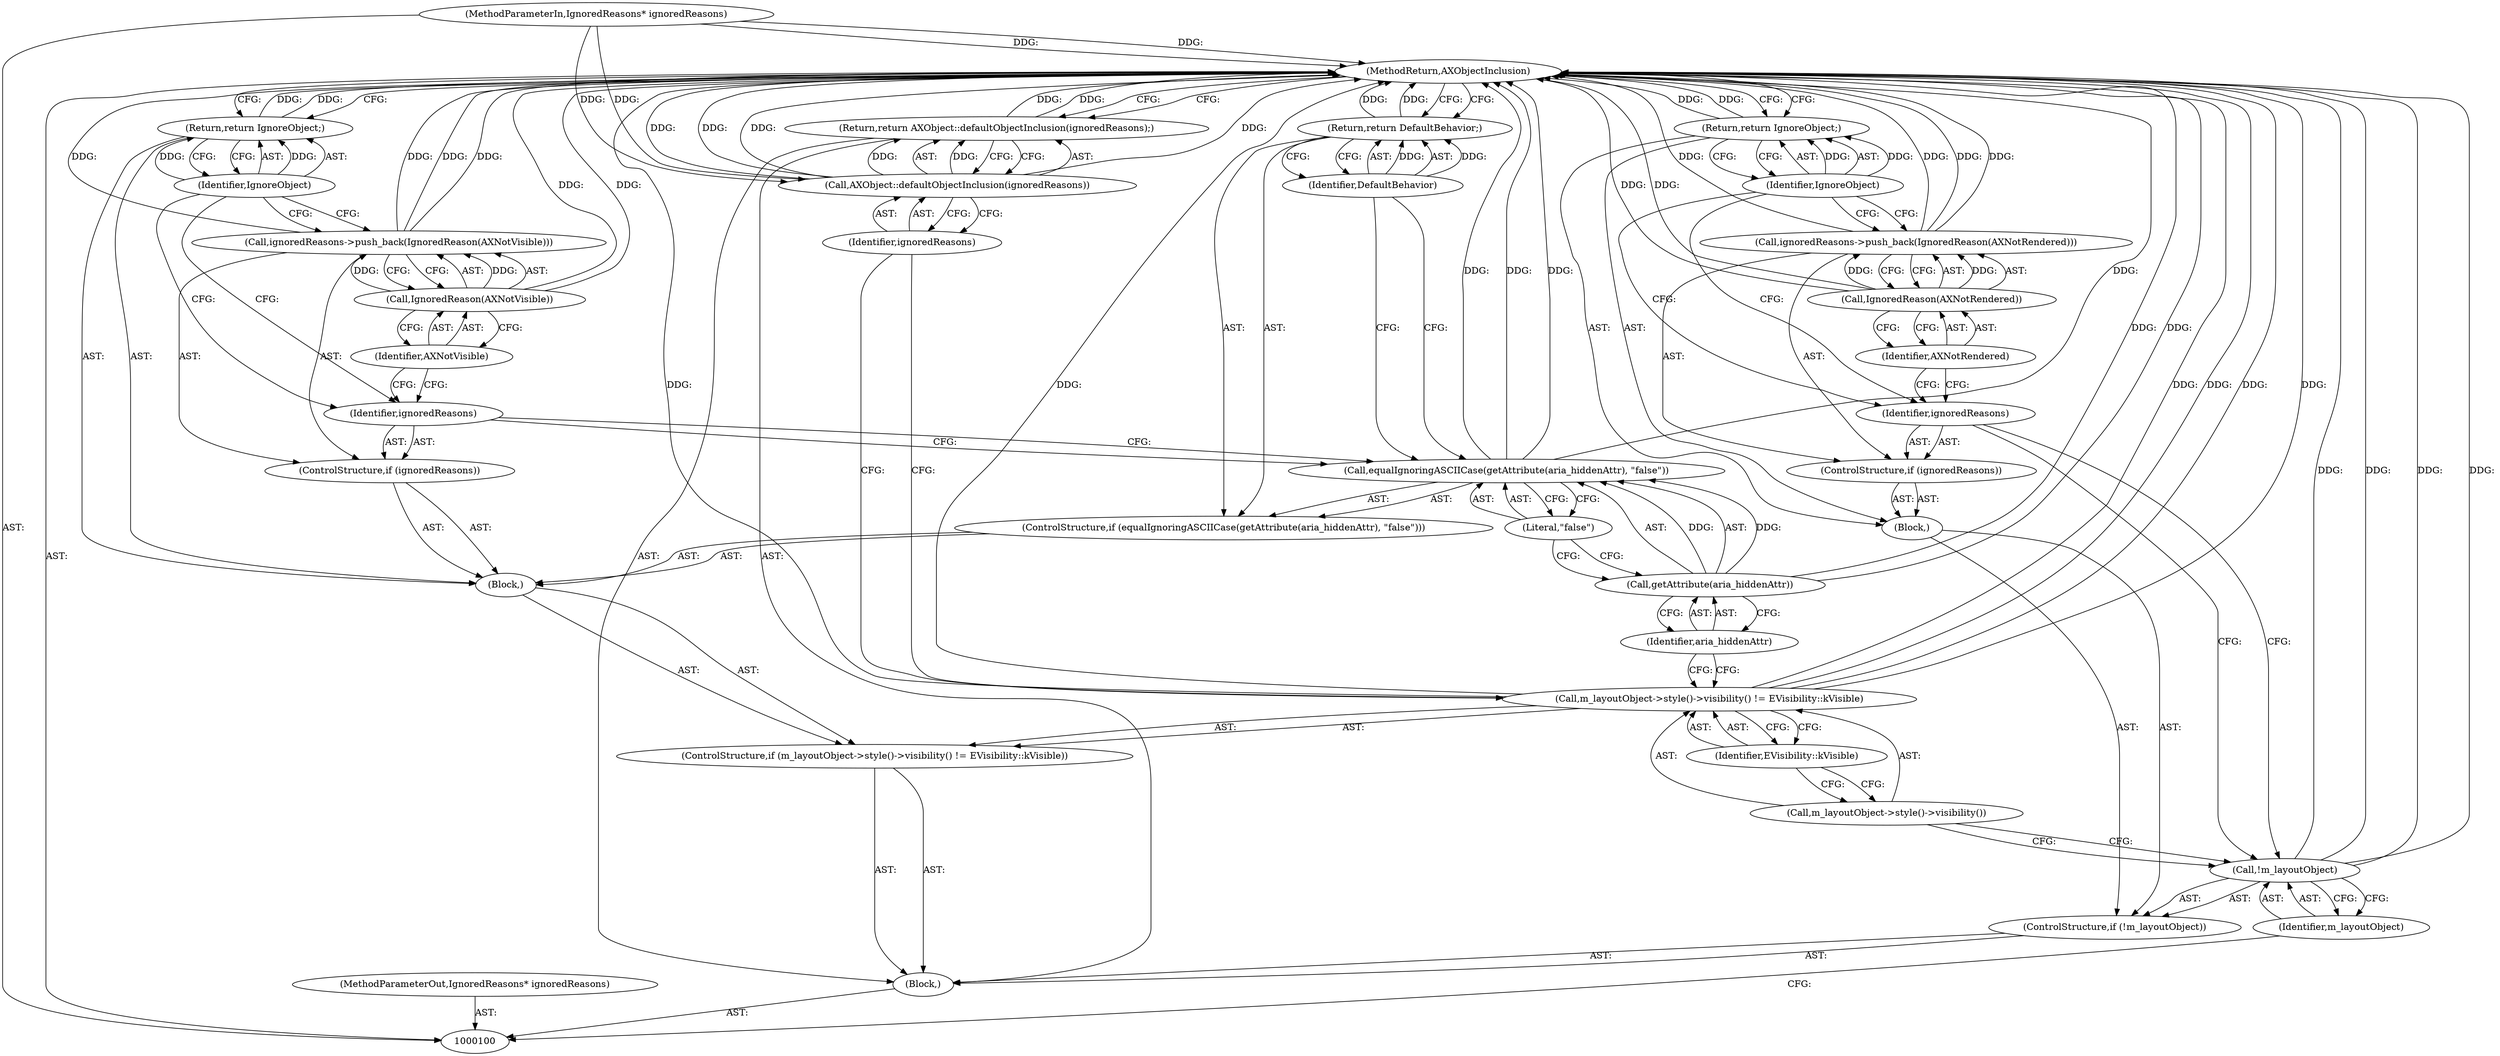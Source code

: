 digraph "0_Chrome_d27468a832d5316884bd02f459cbf493697fd7e1_1" {
"1000136" [label="(MethodReturn,AXObjectInclusion)"];
"1000114" [label="(ControlStructure,if (m_layoutObject->style()->visibility() != EVisibility::kVisible))"];
"1000117" [label="(Identifier,EVisibility::kVisible)"];
"1000115" [label="(Call,m_layoutObject->style()->visibility() != EVisibility::kVisible)"];
"1000116" [label="(Call,m_layoutObject->style()->visibility())"];
"1000118" [label="(Block,)"];
"1000121" [label="(Call,getAttribute(aria_hiddenAttr))"];
"1000119" [label="(ControlStructure,if (equalIgnoringASCIICase(getAttribute(aria_hiddenAttr), \"false\")))"];
"1000122" [label="(Identifier,aria_hiddenAttr)"];
"1000123" [label="(Literal,\"false\")"];
"1000120" [label="(Call,equalIgnoringASCIICase(getAttribute(aria_hiddenAttr), \"false\"))"];
"1000125" [label="(Identifier,DefaultBehavior)"];
"1000124" [label="(Return,return DefaultBehavior;)"];
"1000126" [label="(ControlStructure,if (ignoredReasons))"];
"1000127" [label="(Identifier,ignoredReasons)"];
"1000129" [label="(Call,IgnoredReason(AXNotVisible))"];
"1000130" [label="(Identifier,AXNotVisible)"];
"1000128" [label="(Call,ignoredReasons->push_back(IgnoredReason(AXNotVisible)))"];
"1000132" [label="(Identifier,IgnoreObject)"];
"1000131" [label="(Return,return IgnoreObject;)"];
"1000133" [label="(Return,return AXObject::defaultObjectInclusion(ignoredReasons);)"];
"1000135" [label="(Identifier,ignoredReasons)"];
"1000134" [label="(Call,AXObject::defaultObjectInclusion(ignoredReasons))"];
"1000101" [label="(MethodParameterIn,IgnoredReasons* ignoredReasons)"];
"1000176" [label="(MethodParameterOut,IgnoredReasons* ignoredReasons)"];
"1000102" [label="(Block,)"];
"1000103" [label="(ControlStructure,if (!m_layoutObject))"];
"1000106" [label="(Block,)"];
"1000104" [label="(Call,!m_layoutObject)"];
"1000105" [label="(Identifier,m_layoutObject)"];
"1000107" [label="(ControlStructure,if (ignoredReasons))"];
"1000108" [label="(Identifier,ignoredReasons)"];
"1000110" [label="(Call,IgnoredReason(AXNotRendered))"];
"1000111" [label="(Identifier,AXNotRendered)"];
"1000109" [label="(Call,ignoredReasons->push_back(IgnoredReason(AXNotRendered)))"];
"1000113" [label="(Identifier,IgnoreObject)"];
"1000112" [label="(Return,return IgnoreObject;)"];
"1000136" -> "1000100"  [label="AST: "];
"1000136" -> "1000112"  [label="CFG: "];
"1000136" -> "1000124"  [label="CFG: "];
"1000136" -> "1000131"  [label="CFG: "];
"1000136" -> "1000133"  [label="CFG: "];
"1000115" -> "1000136"  [label="DDG: "];
"1000115" -> "1000136"  [label="DDG: "];
"1000115" -> "1000136"  [label="DDG: "];
"1000129" -> "1000136"  [label="DDG: "];
"1000104" -> "1000136"  [label="DDG: "];
"1000104" -> "1000136"  [label="DDG: "];
"1000121" -> "1000136"  [label="DDG: "];
"1000128" -> "1000136"  [label="DDG: "];
"1000128" -> "1000136"  [label="DDG: "];
"1000109" -> "1000136"  [label="DDG: "];
"1000109" -> "1000136"  [label="DDG: "];
"1000134" -> "1000136"  [label="DDG: "];
"1000134" -> "1000136"  [label="DDG: "];
"1000120" -> "1000136"  [label="DDG: "];
"1000120" -> "1000136"  [label="DDG: "];
"1000101" -> "1000136"  [label="DDG: "];
"1000110" -> "1000136"  [label="DDG: "];
"1000112" -> "1000136"  [label="DDG: "];
"1000124" -> "1000136"  [label="DDG: "];
"1000133" -> "1000136"  [label="DDG: "];
"1000131" -> "1000136"  [label="DDG: "];
"1000114" -> "1000102"  [label="AST: "];
"1000115" -> "1000114"  [label="AST: "];
"1000118" -> "1000114"  [label="AST: "];
"1000117" -> "1000115"  [label="AST: "];
"1000117" -> "1000116"  [label="CFG: "];
"1000115" -> "1000117"  [label="CFG: "];
"1000115" -> "1000114"  [label="AST: "];
"1000115" -> "1000117"  [label="CFG: "];
"1000116" -> "1000115"  [label="AST: "];
"1000117" -> "1000115"  [label="AST: "];
"1000122" -> "1000115"  [label="CFG: "];
"1000135" -> "1000115"  [label="CFG: "];
"1000115" -> "1000136"  [label="DDG: "];
"1000115" -> "1000136"  [label="DDG: "];
"1000115" -> "1000136"  [label="DDG: "];
"1000116" -> "1000115"  [label="AST: "];
"1000116" -> "1000104"  [label="CFG: "];
"1000117" -> "1000116"  [label="CFG: "];
"1000118" -> "1000114"  [label="AST: "];
"1000119" -> "1000118"  [label="AST: "];
"1000126" -> "1000118"  [label="AST: "];
"1000131" -> "1000118"  [label="AST: "];
"1000121" -> "1000120"  [label="AST: "];
"1000121" -> "1000122"  [label="CFG: "];
"1000122" -> "1000121"  [label="AST: "];
"1000123" -> "1000121"  [label="CFG: "];
"1000121" -> "1000136"  [label="DDG: "];
"1000121" -> "1000120"  [label="DDG: "];
"1000119" -> "1000118"  [label="AST: "];
"1000120" -> "1000119"  [label="AST: "];
"1000124" -> "1000119"  [label="AST: "];
"1000122" -> "1000121"  [label="AST: "];
"1000122" -> "1000115"  [label="CFG: "];
"1000121" -> "1000122"  [label="CFG: "];
"1000123" -> "1000120"  [label="AST: "];
"1000123" -> "1000121"  [label="CFG: "];
"1000120" -> "1000123"  [label="CFG: "];
"1000120" -> "1000119"  [label="AST: "];
"1000120" -> "1000123"  [label="CFG: "];
"1000121" -> "1000120"  [label="AST: "];
"1000123" -> "1000120"  [label="AST: "];
"1000125" -> "1000120"  [label="CFG: "];
"1000127" -> "1000120"  [label="CFG: "];
"1000120" -> "1000136"  [label="DDG: "];
"1000120" -> "1000136"  [label="DDG: "];
"1000121" -> "1000120"  [label="DDG: "];
"1000125" -> "1000124"  [label="AST: "];
"1000125" -> "1000120"  [label="CFG: "];
"1000124" -> "1000125"  [label="CFG: "];
"1000125" -> "1000124"  [label="DDG: "];
"1000124" -> "1000119"  [label="AST: "];
"1000124" -> "1000125"  [label="CFG: "];
"1000125" -> "1000124"  [label="AST: "];
"1000136" -> "1000124"  [label="CFG: "];
"1000124" -> "1000136"  [label="DDG: "];
"1000125" -> "1000124"  [label="DDG: "];
"1000126" -> "1000118"  [label="AST: "];
"1000127" -> "1000126"  [label="AST: "];
"1000128" -> "1000126"  [label="AST: "];
"1000127" -> "1000126"  [label="AST: "];
"1000127" -> "1000120"  [label="CFG: "];
"1000130" -> "1000127"  [label="CFG: "];
"1000132" -> "1000127"  [label="CFG: "];
"1000129" -> "1000128"  [label="AST: "];
"1000129" -> "1000130"  [label="CFG: "];
"1000130" -> "1000129"  [label="AST: "];
"1000128" -> "1000129"  [label="CFG: "];
"1000129" -> "1000136"  [label="DDG: "];
"1000129" -> "1000128"  [label="DDG: "];
"1000130" -> "1000129"  [label="AST: "];
"1000130" -> "1000127"  [label="CFG: "];
"1000129" -> "1000130"  [label="CFG: "];
"1000128" -> "1000126"  [label="AST: "];
"1000128" -> "1000129"  [label="CFG: "];
"1000129" -> "1000128"  [label="AST: "];
"1000132" -> "1000128"  [label="CFG: "];
"1000128" -> "1000136"  [label="DDG: "];
"1000128" -> "1000136"  [label="DDG: "];
"1000129" -> "1000128"  [label="DDG: "];
"1000132" -> "1000131"  [label="AST: "];
"1000132" -> "1000128"  [label="CFG: "];
"1000132" -> "1000127"  [label="CFG: "];
"1000131" -> "1000132"  [label="CFG: "];
"1000132" -> "1000131"  [label="DDG: "];
"1000131" -> "1000118"  [label="AST: "];
"1000131" -> "1000132"  [label="CFG: "];
"1000132" -> "1000131"  [label="AST: "];
"1000136" -> "1000131"  [label="CFG: "];
"1000131" -> "1000136"  [label="DDG: "];
"1000132" -> "1000131"  [label="DDG: "];
"1000133" -> "1000102"  [label="AST: "];
"1000133" -> "1000134"  [label="CFG: "];
"1000134" -> "1000133"  [label="AST: "];
"1000136" -> "1000133"  [label="CFG: "];
"1000133" -> "1000136"  [label="DDG: "];
"1000134" -> "1000133"  [label="DDG: "];
"1000135" -> "1000134"  [label="AST: "];
"1000135" -> "1000115"  [label="CFG: "];
"1000134" -> "1000135"  [label="CFG: "];
"1000134" -> "1000133"  [label="AST: "];
"1000134" -> "1000135"  [label="CFG: "];
"1000135" -> "1000134"  [label="AST: "];
"1000133" -> "1000134"  [label="CFG: "];
"1000134" -> "1000136"  [label="DDG: "];
"1000134" -> "1000136"  [label="DDG: "];
"1000134" -> "1000133"  [label="DDG: "];
"1000101" -> "1000134"  [label="DDG: "];
"1000101" -> "1000100"  [label="AST: "];
"1000101" -> "1000136"  [label="DDG: "];
"1000101" -> "1000134"  [label="DDG: "];
"1000176" -> "1000100"  [label="AST: "];
"1000102" -> "1000100"  [label="AST: "];
"1000103" -> "1000102"  [label="AST: "];
"1000114" -> "1000102"  [label="AST: "];
"1000133" -> "1000102"  [label="AST: "];
"1000103" -> "1000102"  [label="AST: "];
"1000104" -> "1000103"  [label="AST: "];
"1000106" -> "1000103"  [label="AST: "];
"1000106" -> "1000103"  [label="AST: "];
"1000107" -> "1000106"  [label="AST: "];
"1000112" -> "1000106"  [label="AST: "];
"1000104" -> "1000103"  [label="AST: "];
"1000104" -> "1000105"  [label="CFG: "];
"1000105" -> "1000104"  [label="AST: "];
"1000108" -> "1000104"  [label="CFG: "];
"1000116" -> "1000104"  [label="CFG: "];
"1000104" -> "1000136"  [label="DDG: "];
"1000104" -> "1000136"  [label="DDG: "];
"1000105" -> "1000104"  [label="AST: "];
"1000105" -> "1000100"  [label="CFG: "];
"1000104" -> "1000105"  [label="CFG: "];
"1000107" -> "1000106"  [label="AST: "];
"1000108" -> "1000107"  [label="AST: "];
"1000109" -> "1000107"  [label="AST: "];
"1000108" -> "1000107"  [label="AST: "];
"1000108" -> "1000104"  [label="CFG: "];
"1000111" -> "1000108"  [label="CFG: "];
"1000113" -> "1000108"  [label="CFG: "];
"1000110" -> "1000109"  [label="AST: "];
"1000110" -> "1000111"  [label="CFG: "];
"1000111" -> "1000110"  [label="AST: "];
"1000109" -> "1000110"  [label="CFG: "];
"1000110" -> "1000136"  [label="DDG: "];
"1000110" -> "1000109"  [label="DDG: "];
"1000111" -> "1000110"  [label="AST: "];
"1000111" -> "1000108"  [label="CFG: "];
"1000110" -> "1000111"  [label="CFG: "];
"1000109" -> "1000107"  [label="AST: "];
"1000109" -> "1000110"  [label="CFG: "];
"1000110" -> "1000109"  [label="AST: "];
"1000113" -> "1000109"  [label="CFG: "];
"1000109" -> "1000136"  [label="DDG: "];
"1000109" -> "1000136"  [label="DDG: "];
"1000110" -> "1000109"  [label="DDG: "];
"1000113" -> "1000112"  [label="AST: "];
"1000113" -> "1000109"  [label="CFG: "];
"1000113" -> "1000108"  [label="CFG: "];
"1000112" -> "1000113"  [label="CFG: "];
"1000113" -> "1000112"  [label="DDG: "];
"1000112" -> "1000106"  [label="AST: "];
"1000112" -> "1000113"  [label="CFG: "];
"1000113" -> "1000112"  [label="AST: "];
"1000136" -> "1000112"  [label="CFG: "];
"1000112" -> "1000136"  [label="DDG: "];
"1000113" -> "1000112"  [label="DDG: "];
}
